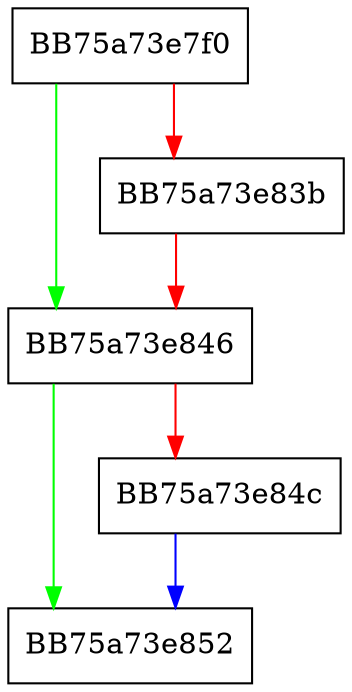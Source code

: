 digraph _load_model {
  node [shape="box"];
  graph [splines=ortho];
  BB75a73e7f0 -> BB75a73e846 [color="green"];
  BB75a73e7f0 -> BB75a73e83b [color="red"];
  BB75a73e83b -> BB75a73e846 [color="red"];
  BB75a73e846 -> BB75a73e852 [color="green"];
  BB75a73e846 -> BB75a73e84c [color="red"];
  BB75a73e84c -> BB75a73e852 [color="blue"];
}